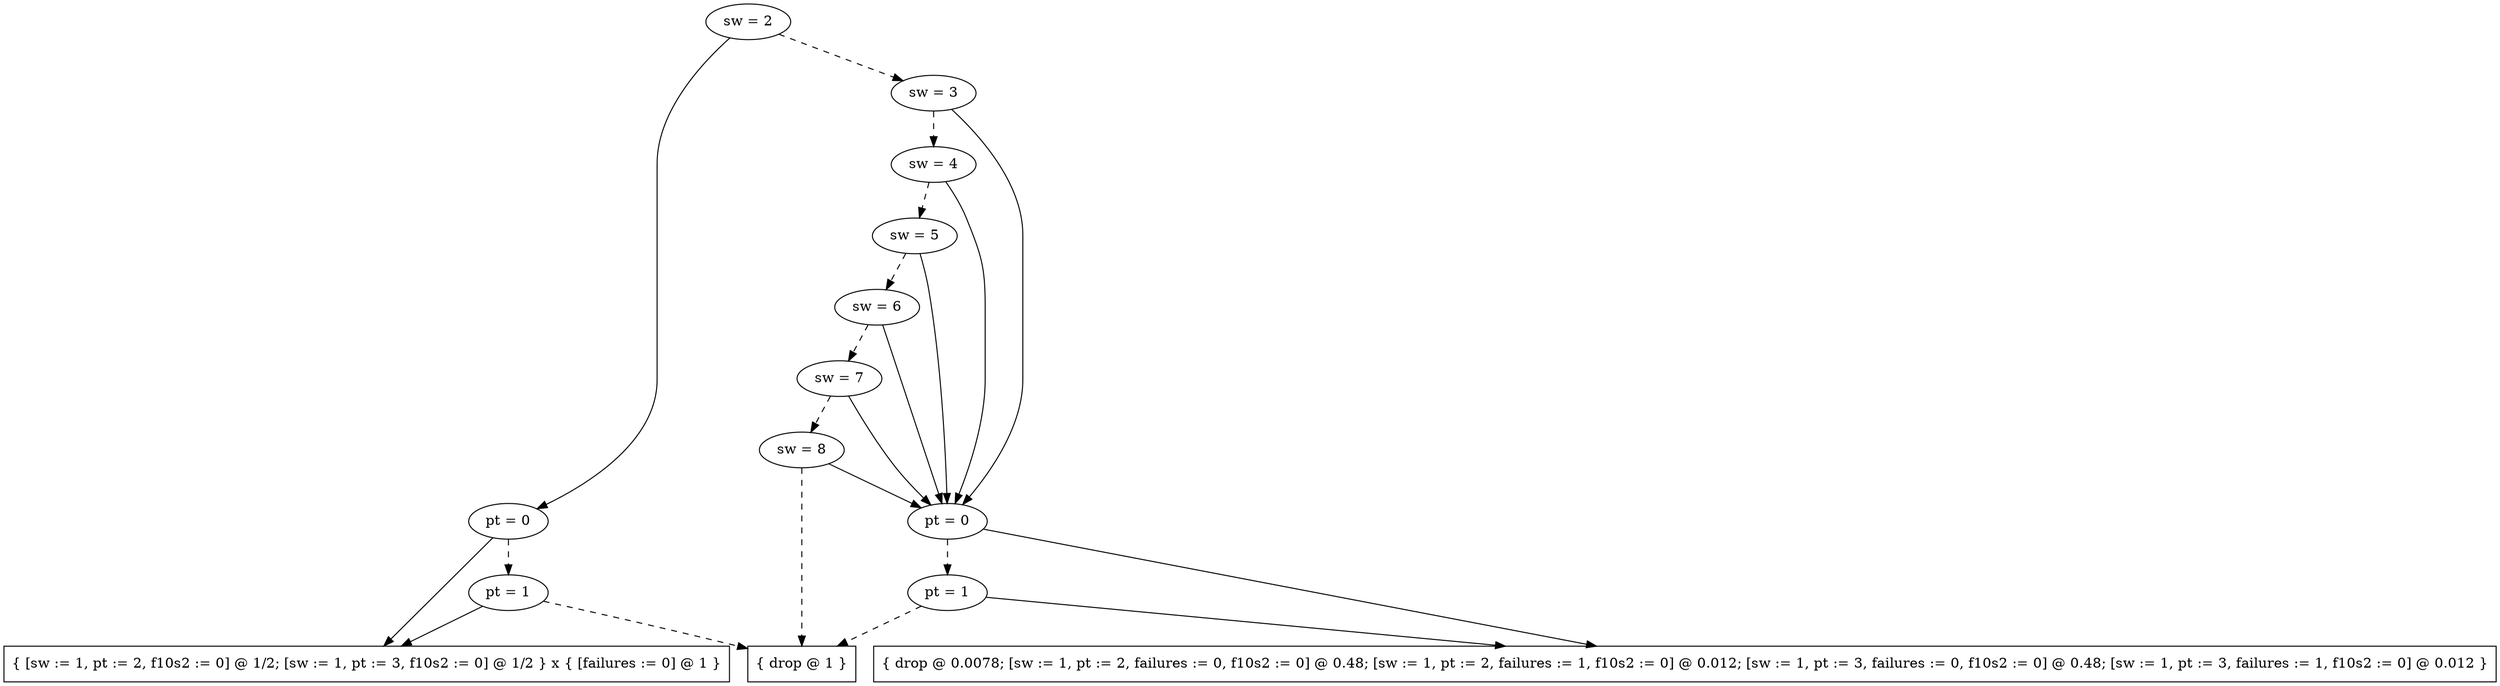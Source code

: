 digraph tdk {
3118 [label="sw = 2"];
3118 -> 3103;
3118 -> 3116 [style="dashed"];
3103 [label="pt = 0"];
3103 -> 3019;
3103 -> 3048 [style="dashed"];
3019 [shape=box label="{ [sw := 1, pt := 2, f10s2 := 0] @ 1/2; [sw := 1, pt := 3, f10s2 := 0] @ 1/2 } x { [failures := 0] @ 1 }"];
3048 [label="pt = 1"];
3048 -> 3019;
3048 -> 0 [style="dashed"];
0 [shape=box label="{ drop @ 1 }"];
3116 [label="sw = 3"];
3116 -> 3096;
3116 -> 3114 [style="dashed"];
3096 [label="pt = 0"];
3096 -> 2963;
3096 -> 3041 [style="dashed"];
2963 [shape=box label="{ drop @ 0.0078; [sw := 1, pt := 2, failures := 0, f10s2 := 0] @ 0.48; [sw := 1, pt := 2, failures := 1, f10s2 := 0] @ 0.012; [sw := 1, pt := 3, failures := 0, f10s2 := 0] @ 0.48; [sw := 1, pt := 3, failures := 1, f10s2 := 0] @ 0.012 }"];
3041 [label="pt = 1"];
3041 -> 2963;
3041 -> 0 [style="dashed"];
3114 [label="sw = 4"];
3114 -> 3096;
3114 -> 3112 [style="dashed"];
3112 [label="sw = 5"];
3112 -> 3096;
3112 -> 3110 [style="dashed"];
3110 [label="sw = 6"];
3110 -> 3096;
3110 -> 3108 [style="dashed"];
3108 [label="sw = 7"];
3108 -> 3096;
3108 -> 3106 [style="dashed"];
3106 [label="sw = 8"];
3106 -> 3096;
3106 -> 0 [style="dashed"];
{rank=same; 3114 ;}
{rank=same; 3048 3041 ;}
{rank=same; 3112 ;}
{rank=same; 3116 ;}
{rank=same; 3118 ;}
{rank=same; 3108 ;}
{rank=same; 3106 ;}
{rank=same; 3110 ;}
{rank=same; 3103 3096 ;}
}
